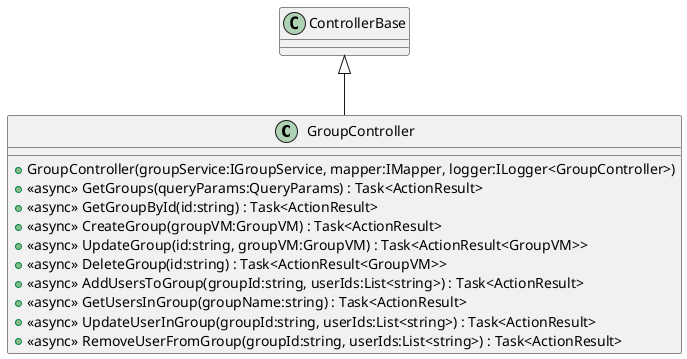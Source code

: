 @startuml
class GroupController {
    + GroupController(groupService:IGroupService, mapper:IMapper, logger:ILogger<GroupController>)
    + <<async>> GetGroups(queryParams:QueryParams) : Task<ActionResult>
    + <<async>> GetGroupById(id:string) : Task<ActionResult>
    + <<async>> CreateGroup(groupVM:GroupVM) : Task<ActionResult>
    + <<async>> UpdateGroup(id:string, groupVM:GroupVM) : Task<ActionResult<GroupVM>>
    + <<async>> DeleteGroup(id:string) : Task<ActionResult<GroupVM>>
    + <<async>> AddUsersToGroup(groupId:string, userIds:List<string>) : Task<ActionResult>
    + <<async>> GetUsersInGroup(groupName:string) : Task<ActionResult>
    + <<async>> UpdateUserInGroup(groupId:string, userIds:List<string>) : Task<ActionResult>
    + <<async>> RemoveUserFromGroup(groupId:string, userIds:List<string>) : Task<ActionResult>
}
ControllerBase <|-- GroupController
@enduml
